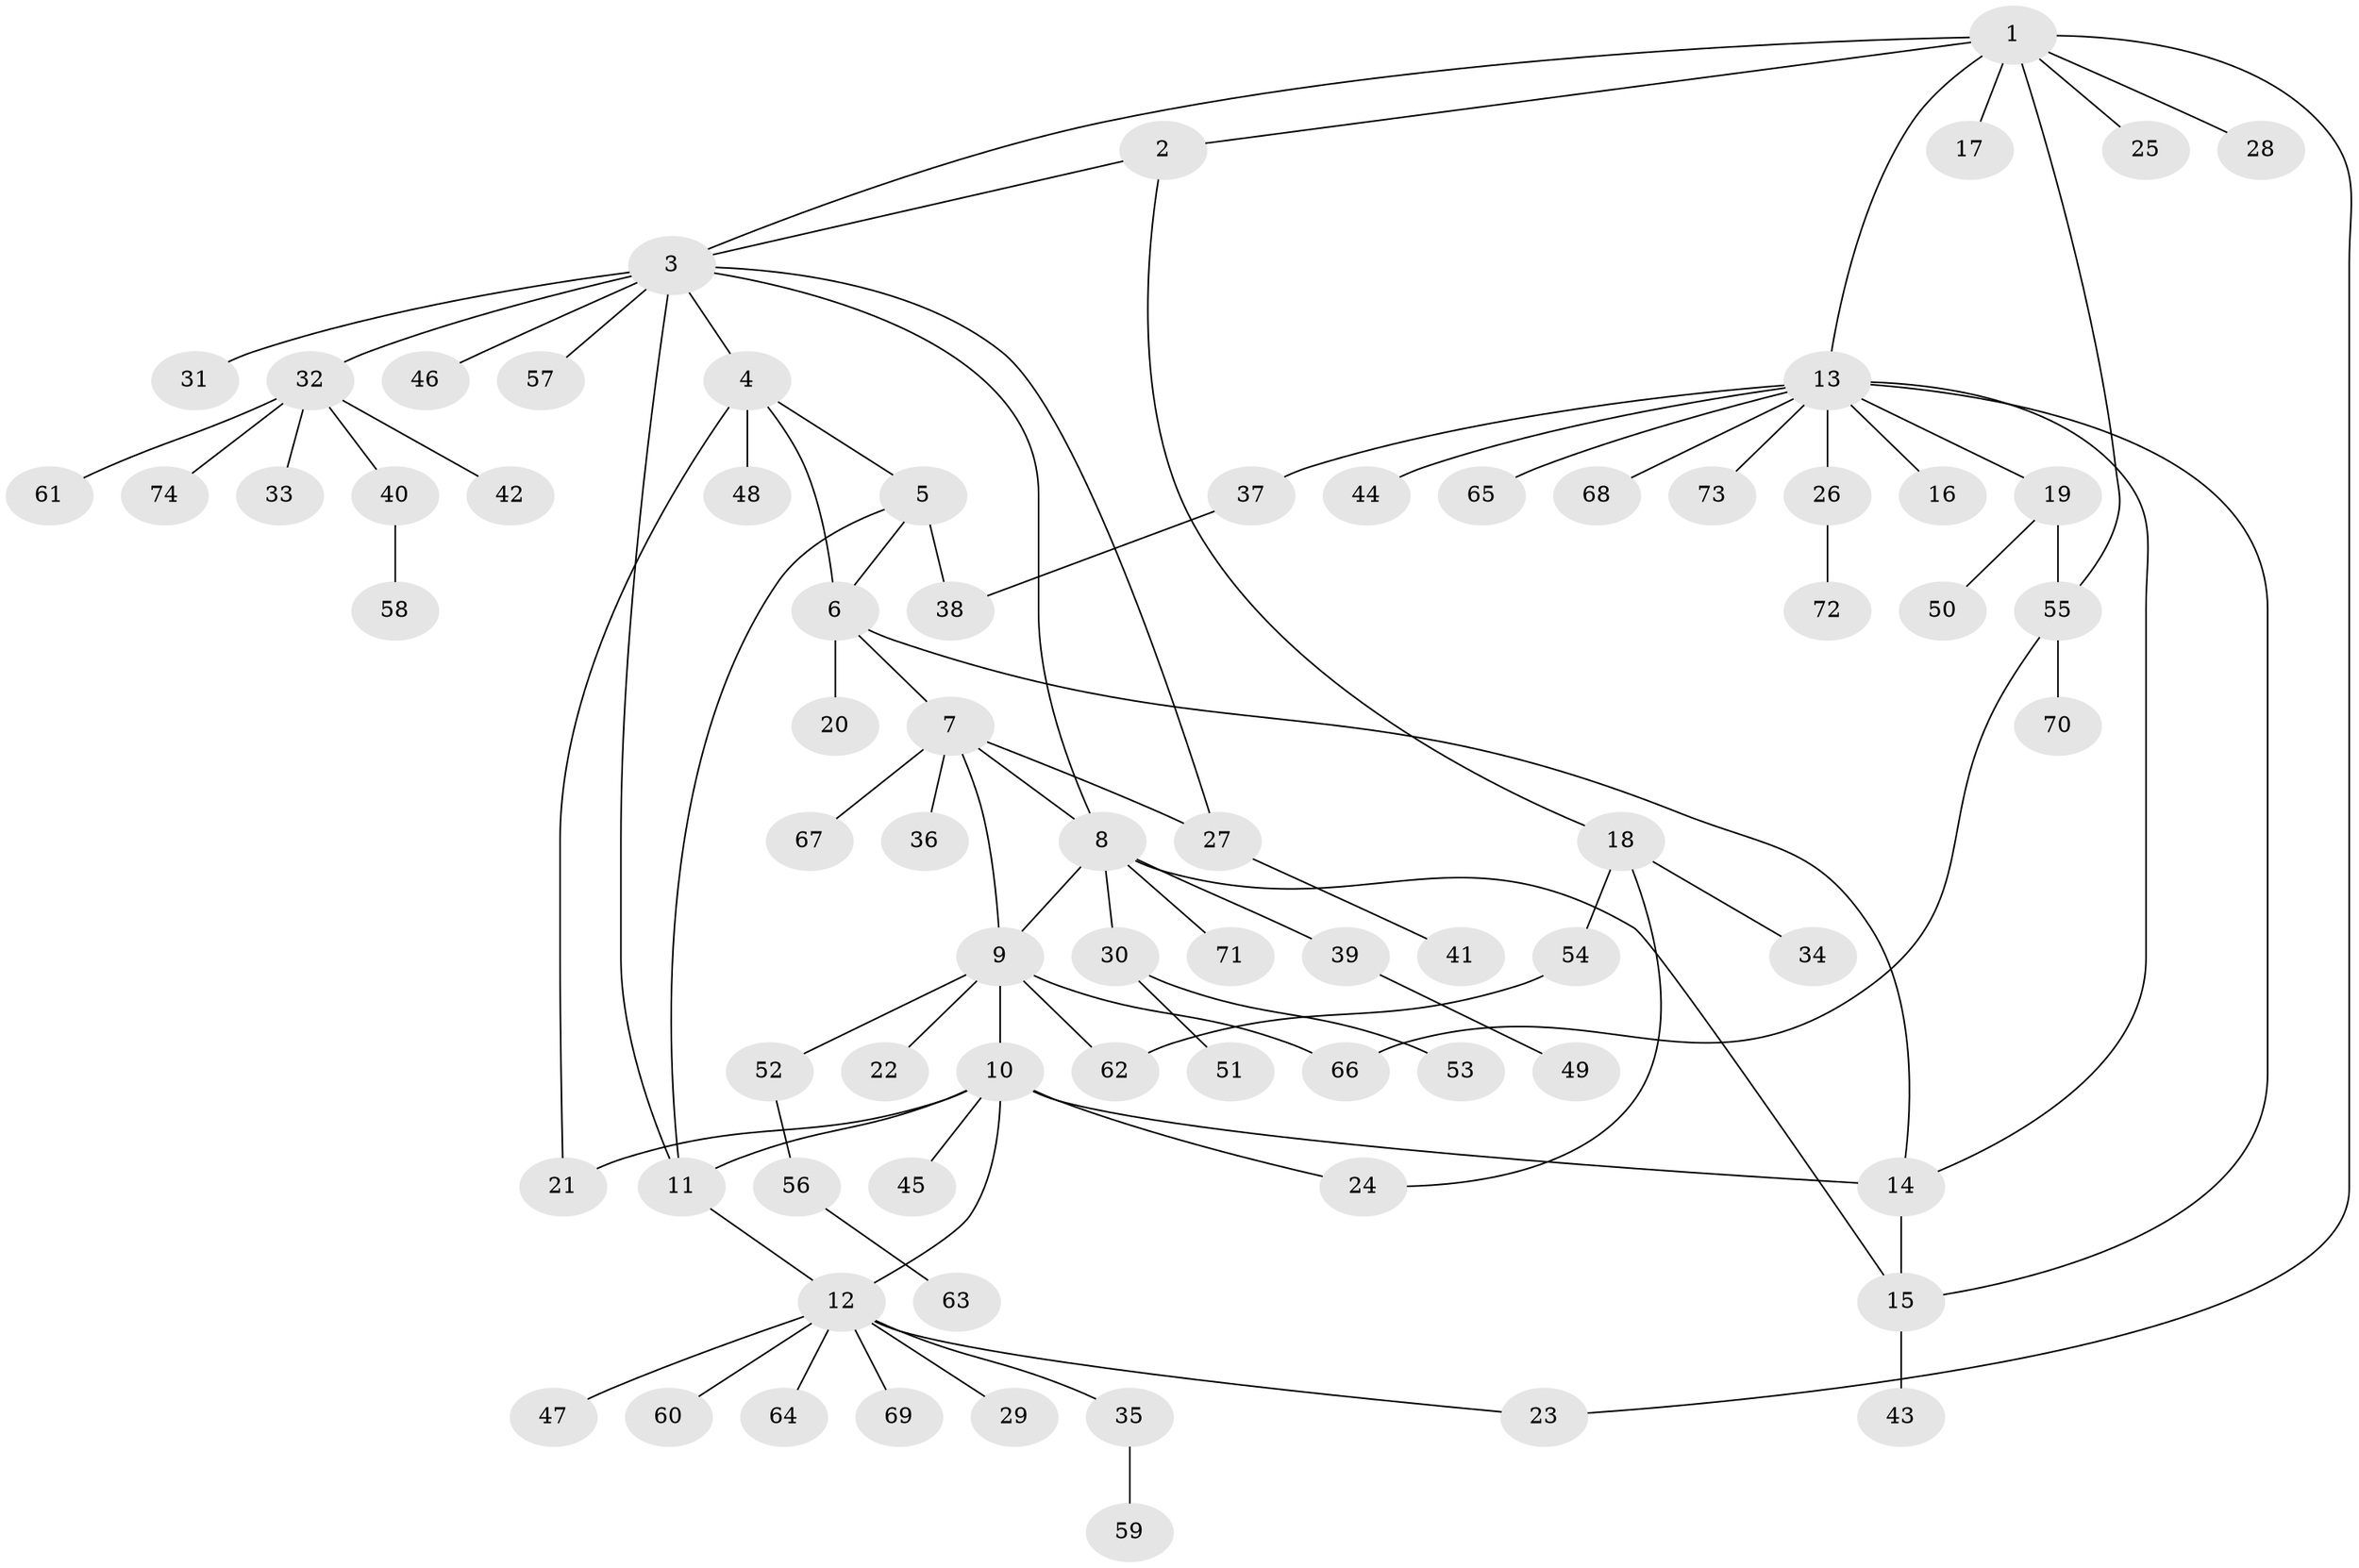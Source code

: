// coarse degree distribution, {4: 0.08888888888888889, 3: 0.08888888888888889, 6: 0.08888888888888889, 1: 0.4222222222222222, 2: 0.2, 8: 0.044444444444444446, 5: 0.044444444444444446, 9: 0.022222222222222223}
// Generated by graph-tools (version 1.1) at 2025/37/03/04/25 23:37:32]
// undirected, 74 vertices, 92 edges
graph export_dot {
  node [color=gray90,style=filled];
  1;
  2;
  3;
  4;
  5;
  6;
  7;
  8;
  9;
  10;
  11;
  12;
  13;
  14;
  15;
  16;
  17;
  18;
  19;
  20;
  21;
  22;
  23;
  24;
  25;
  26;
  27;
  28;
  29;
  30;
  31;
  32;
  33;
  34;
  35;
  36;
  37;
  38;
  39;
  40;
  41;
  42;
  43;
  44;
  45;
  46;
  47;
  48;
  49;
  50;
  51;
  52;
  53;
  54;
  55;
  56;
  57;
  58;
  59;
  60;
  61;
  62;
  63;
  64;
  65;
  66;
  67;
  68;
  69;
  70;
  71;
  72;
  73;
  74;
  1 -- 2;
  1 -- 3;
  1 -- 13;
  1 -- 17;
  1 -- 23;
  1 -- 25;
  1 -- 28;
  1 -- 55;
  2 -- 3;
  2 -- 18;
  3 -- 4;
  3 -- 8;
  3 -- 11;
  3 -- 27;
  3 -- 31;
  3 -- 32;
  3 -- 46;
  3 -- 57;
  4 -- 5;
  4 -- 6;
  4 -- 21;
  4 -- 48;
  5 -- 6;
  5 -- 11;
  5 -- 38;
  6 -- 7;
  6 -- 14;
  6 -- 20;
  7 -- 8;
  7 -- 9;
  7 -- 27;
  7 -- 36;
  7 -- 67;
  8 -- 9;
  8 -- 15;
  8 -- 30;
  8 -- 39;
  8 -- 71;
  9 -- 10;
  9 -- 22;
  9 -- 52;
  9 -- 62;
  9 -- 66;
  10 -- 11;
  10 -- 12;
  10 -- 14;
  10 -- 21;
  10 -- 24;
  10 -- 45;
  11 -- 12;
  12 -- 23;
  12 -- 29;
  12 -- 35;
  12 -- 47;
  12 -- 60;
  12 -- 64;
  12 -- 69;
  13 -- 14;
  13 -- 15;
  13 -- 16;
  13 -- 19;
  13 -- 26;
  13 -- 37;
  13 -- 44;
  13 -- 65;
  13 -- 68;
  13 -- 73;
  14 -- 15;
  15 -- 43;
  18 -- 24;
  18 -- 34;
  18 -- 54;
  19 -- 50;
  19 -- 55;
  26 -- 72;
  27 -- 41;
  30 -- 51;
  30 -- 53;
  32 -- 33;
  32 -- 40;
  32 -- 42;
  32 -- 61;
  32 -- 74;
  35 -- 59;
  37 -- 38;
  39 -- 49;
  40 -- 58;
  52 -- 56;
  54 -- 62;
  55 -- 66;
  55 -- 70;
  56 -- 63;
}

